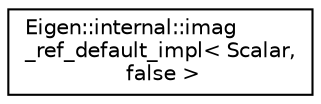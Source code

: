 digraph "Graphical Class Hierarchy"
{
  edge [fontname="Helvetica",fontsize="10",labelfontname="Helvetica",labelfontsize="10"];
  node [fontname="Helvetica",fontsize="10",shape=record];
  rankdir="LR";
  Node1 [label="Eigen::internal::imag\l_ref_default_impl\< Scalar,\l false \>",height=0.2,width=0.4,color="black", fillcolor="white", style="filled",URL="$struct_eigen_1_1internal_1_1imag__ref__default__impl_3_01_scalar_00_01false_01_4.html"];
}
